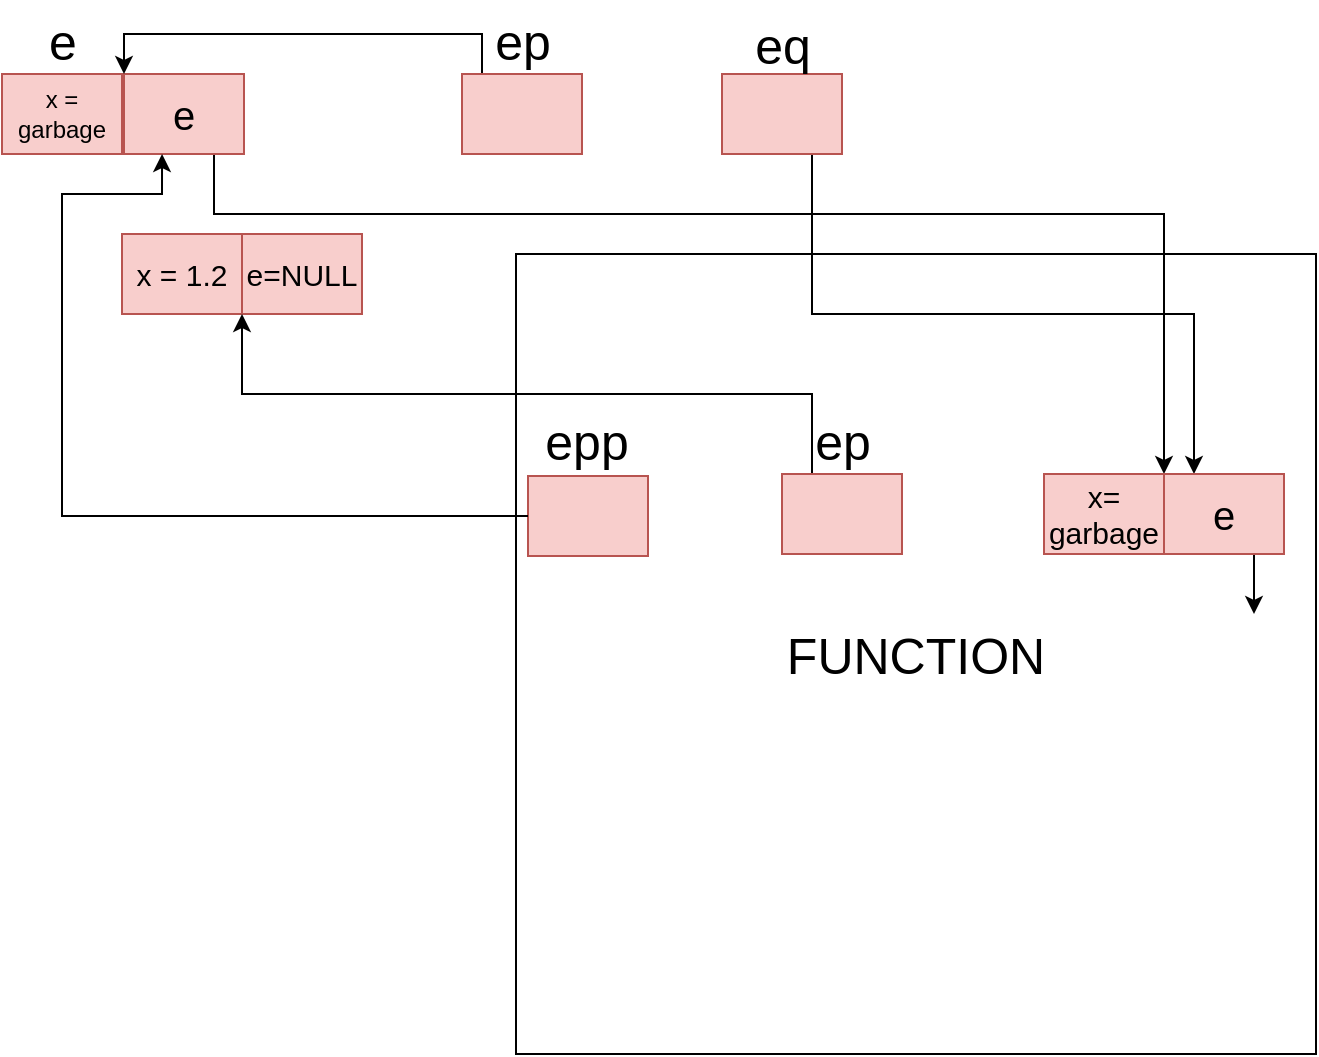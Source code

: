 <mxfile version="24.7.7">
  <diagram name="Page-1" id="YSvLig4bJD8pWGC2IVGL">
    <mxGraphModel dx="922" dy="462" grid="1" gridSize="10" guides="1" tooltips="1" connect="1" arrows="1" fold="1" page="0" pageScale="1" pageWidth="827" pageHeight="1169" math="0" shadow="0">
      <root>
        <mxCell id="0" />
        <mxCell id="1" parent="0" />
        <mxCell id="3Ctos8sl4r5GYlIamhK7-1" value="x = garbage" style="rounded=0;whiteSpace=wrap;html=1;fillColor=#f8cecc;strokeColor=#b85450;" vertex="1" parent="1">
          <mxGeometry x="130" y="80" width="60" height="40" as="geometry" />
        </mxCell>
        <mxCell id="3Ctos8sl4r5GYlIamhK7-25" style="edgeStyle=orthogonalEdgeStyle;rounded=0;orthogonalLoop=1;jettySize=auto;html=1;exitX=0.75;exitY=1;exitDx=0;exitDy=0;entryX=1;entryY=0;entryDx=0;entryDy=0;" edge="1" parent="1" source="3Ctos8sl4r5GYlIamhK7-2" target="3Ctos8sl4r5GYlIamhK7-23">
          <mxGeometry relative="1" as="geometry">
            <Array as="points">
              <mxPoint x="236" y="150" />
              <mxPoint x="711" y="150" />
            </Array>
          </mxGeometry>
        </mxCell>
        <mxCell id="3Ctos8sl4r5GYlIamhK7-2" value="&lt;font style=&quot;font-size: 20px;&quot;&gt;e&lt;/font&gt;" style="rounded=0;whiteSpace=wrap;html=1;fillColor=#f8cecc;strokeColor=#b85450;" vertex="1" parent="1">
          <mxGeometry x="191" y="80" width="60" height="40" as="geometry" />
        </mxCell>
        <mxCell id="3Ctos8sl4r5GYlIamhK7-8" value="&lt;font style=&quot;font-size: 25px;&quot;&gt;e&lt;/font&gt;" style="text;html=1;align=center;verticalAlign=middle;resizable=0;points=[];autosize=1;strokeColor=none;fillColor=none;" vertex="1" parent="1">
          <mxGeometry x="140" y="43" width="40" height="40" as="geometry" />
        </mxCell>
        <mxCell id="3Ctos8sl4r5GYlIamhK7-13" value="" style="edgeStyle=orthogonalEdgeStyle;rounded=0;orthogonalLoop=1;jettySize=auto;html=1;exitX=0.358;exitY=0.967;exitDx=0;exitDy=0;exitPerimeter=0;" edge="1" parent="1" source="3Ctos8sl4r5GYlIamhK7-11">
          <mxGeometry relative="1" as="geometry">
            <mxPoint x="300" y="80" as="sourcePoint" />
            <mxPoint x="191" y="80" as="targetPoint" />
            <Array as="points">
              <mxPoint x="383" y="80" />
              <mxPoint x="370" y="80" />
              <mxPoint x="370" y="60" />
              <mxPoint x="191" y="60" />
            </Array>
          </mxGeometry>
        </mxCell>
        <mxCell id="3Ctos8sl4r5GYlIamhK7-9" value="" style="rounded=0;whiteSpace=wrap;html=1;fillColor=#f8cecc;strokeColor=#b85450;" vertex="1" parent="1">
          <mxGeometry x="360" y="80" width="60" height="40" as="geometry" />
        </mxCell>
        <mxCell id="3Ctos8sl4r5GYlIamhK7-27" style="edgeStyle=orthogonalEdgeStyle;rounded=0;orthogonalLoop=1;jettySize=auto;html=1;exitX=0.75;exitY=1;exitDx=0;exitDy=0;entryX=0.25;entryY=0;entryDx=0;entryDy=0;" edge="1" parent="1" source="3Ctos8sl4r5GYlIamhK7-10" target="3Ctos8sl4r5GYlIamhK7-24">
          <mxGeometry relative="1" as="geometry" />
        </mxCell>
        <mxCell id="3Ctos8sl4r5GYlIamhK7-10" value="" style="rounded=0;whiteSpace=wrap;html=1;fillColor=#f8cecc;strokeColor=#b85450;" vertex="1" parent="1">
          <mxGeometry x="490" y="80" width="60" height="40" as="geometry" />
        </mxCell>
        <mxCell id="3Ctos8sl4r5GYlIamhK7-11" value="&lt;font style=&quot;font-size: 25px;&quot;&gt;ep&lt;/font&gt;" style="text;html=1;align=center;verticalAlign=middle;resizable=0;points=[];autosize=1;strokeColor=none;fillColor=none;" vertex="1" parent="1">
          <mxGeometry x="365" y="43" width="50" height="40" as="geometry" />
        </mxCell>
        <mxCell id="3Ctos8sl4r5GYlIamhK7-12" value="&lt;font style=&quot;font-size: 25px;&quot;&gt;eq&lt;/font&gt;" style="text;html=1;align=center;verticalAlign=middle;resizable=0;points=[];autosize=1;strokeColor=none;fillColor=none;" vertex="1" parent="1">
          <mxGeometry x="495" y="45" width="50" height="40" as="geometry" />
        </mxCell>
        <mxCell id="3Ctos8sl4r5GYlIamhK7-14" value="&lt;font style=&quot;font-size: 15px;&quot;&gt;x = 1.2&lt;/font&gt;" style="rounded=0;whiteSpace=wrap;html=1;fillColor=#f8cecc;strokeColor=#b85450;" vertex="1" parent="1">
          <mxGeometry x="190" y="160" width="60" height="40" as="geometry" />
        </mxCell>
        <mxCell id="3Ctos8sl4r5GYlIamhK7-15" value="&lt;font style=&quot;font-size: 15px;&quot;&gt;e=NULL&lt;/font&gt;" style="rounded=0;whiteSpace=wrap;html=1;fillColor=#f8cecc;strokeColor=#b85450;" vertex="1" parent="1">
          <mxGeometry x="250" y="160" width="60" height="40" as="geometry" />
        </mxCell>
        <mxCell id="3Ctos8sl4r5GYlIamhK7-17" value="" style="rounded=0;whiteSpace=wrap;html=1;fillColor=#f8cecc;strokeColor=#b85450;" vertex="1" parent="1">
          <mxGeometry x="393" y="281" width="60" height="40" as="geometry" />
        </mxCell>
        <mxCell id="3Ctos8sl4r5GYlIamhK7-18" value="&lt;font style=&quot;font-size: 25px;&quot;&gt;epp&lt;/font&gt;" style="text;html=1;align=center;verticalAlign=middle;resizable=0;points=[];autosize=1;strokeColor=none;fillColor=none;" vertex="1" parent="1">
          <mxGeometry x="387" y="243" width="70" height="40" as="geometry" />
        </mxCell>
        <mxCell id="3Ctos8sl4r5GYlIamhK7-19" style="edgeStyle=orthogonalEdgeStyle;rounded=0;orthogonalLoop=1;jettySize=auto;html=1;entryX=0.317;entryY=1;entryDx=0;entryDy=0;entryPerimeter=0;" edge="1" parent="1" source="3Ctos8sl4r5GYlIamhK7-17" target="3Ctos8sl4r5GYlIamhK7-2">
          <mxGeometry relative="1" as="geometry">
            <Array as="points">
              <mxPoint x="160" y="301" />
              <mxPoint x="160" y="140" />
              <mxPoint x="210" y="140" />
            </Array>
          </mxGeometry>
        </mxCell>
        <mxCell id="3Ctos8sl4r5GYlIamhK7-20" value="&lt;font style=&quot;font-size: 25px;&quot;&gt;ep&lt;/font&gt;" style="text;html=1;align=center;verticalAlign=middle;resizable=0;points=[];autosize=1;strokeColor=none;fillColor=none;" vertex="1" parent="1">
          <mxGeometry x="525" y="243" width="50" height="40" as="geometry" />
        </mxCell>
        <mxCell id="3Ctos8sl4r5GYlIamhK7-26" style="edgeStyle=orthogonalEdgeStyle;rounded=0;orthogonalLoop=1;jettySize=auto;html=1;exitX=0.25;exitY=0;exitDx=0;exitDy=0;entryX=0;entryY=1;entryDx=0;entryDy=0;" edge="1" parent="1" source="3Ctos8sl4r5GYlIamhK7-21" target="3Ctos8sl4r5GYlIamhK7-15">
          <mxGeometry relative="1" as="geometry" />
        </mxCell>
        <mxCell id="3Ctos8sl4r5GYlIamhK7-21" value="" style="rounded=0;whiteSpace=wrap;html=1;fillColor=#f8cecc;strokeColor=#b85450;" vertex="1" parent="1">
          <mxGeometry x="520" y="280" width="60" height="40" as="geometry" />
        </mxCell>
        <mxCell id="3Ctos8sl4r5GYlIamhK7-23" value="&lt;font style=&quot;font-size: 15px;&quot;&gt;x=&lt;/font&gt;&lt;div&gt;&lt;font style=&quot;font-size: 15px;&quot;&gt;garbage&lt;/font&gt;&lt;/div&gt;" style="rounded=0;whiteSpace=wrap;html=1;fillColor=#f8cecc;strokeColor=#b85450;" vertex="1" parent="1">
          <mxGeometry x="651" y="280" width="60" height="40" as="geometry" />
        </mxCell>
        <mxCell id="3Ctos8sl4r5GYlIamhK7-28" style="edgeStyle=orthogonalEdgeStyle;rounded=0;orthogonalLoop=1;jettySize=auto;html=1;exitX=0.75;exitY=1;exitDx=0;exitDy=0;" edge="1" parent="1" source="3Ctos8sl4r5GYlIamhK7-24">
          <mxGeometry relative="1" as="geometry">
            <mxPoint x="756" y="350" as="targetPoint" />
          </mxGeometry>
        </mxCell>
        <mxCell id="3Ctos8sl4r5GYlIamhK7-24" value="&lt;font style=&quot;font-size: 20px;&quot;&gt;e&lt;/font&gt;" style="rounded=0;whiteSpace=wrap;html=1;fillColor=#f8cecc;strokeColor=#b85450;" vertex="1" parent="1">
          <mxGeometry x="711" y="280" width="60" height="40" as="geometry" />
        </mxCell>
        <mxCell id="3Ctos8sl4r5GYlIamhK7-29" value="&lt;font style=&quot;font-size: 25px;&quot;&gt;FUNCTION&lt;/font&gt;" style="whiteSpace=wrap;html=1;aspect=fixed;gradientColor=default;fillColor=none;" vertex="1" parent="1">
          <mxGeometry x="387" y="170" width="400" height="400" as="geometry" />
        </mxCell>
      </root>
    </mxGraphModel>
  </diagram>
</mxfile>
